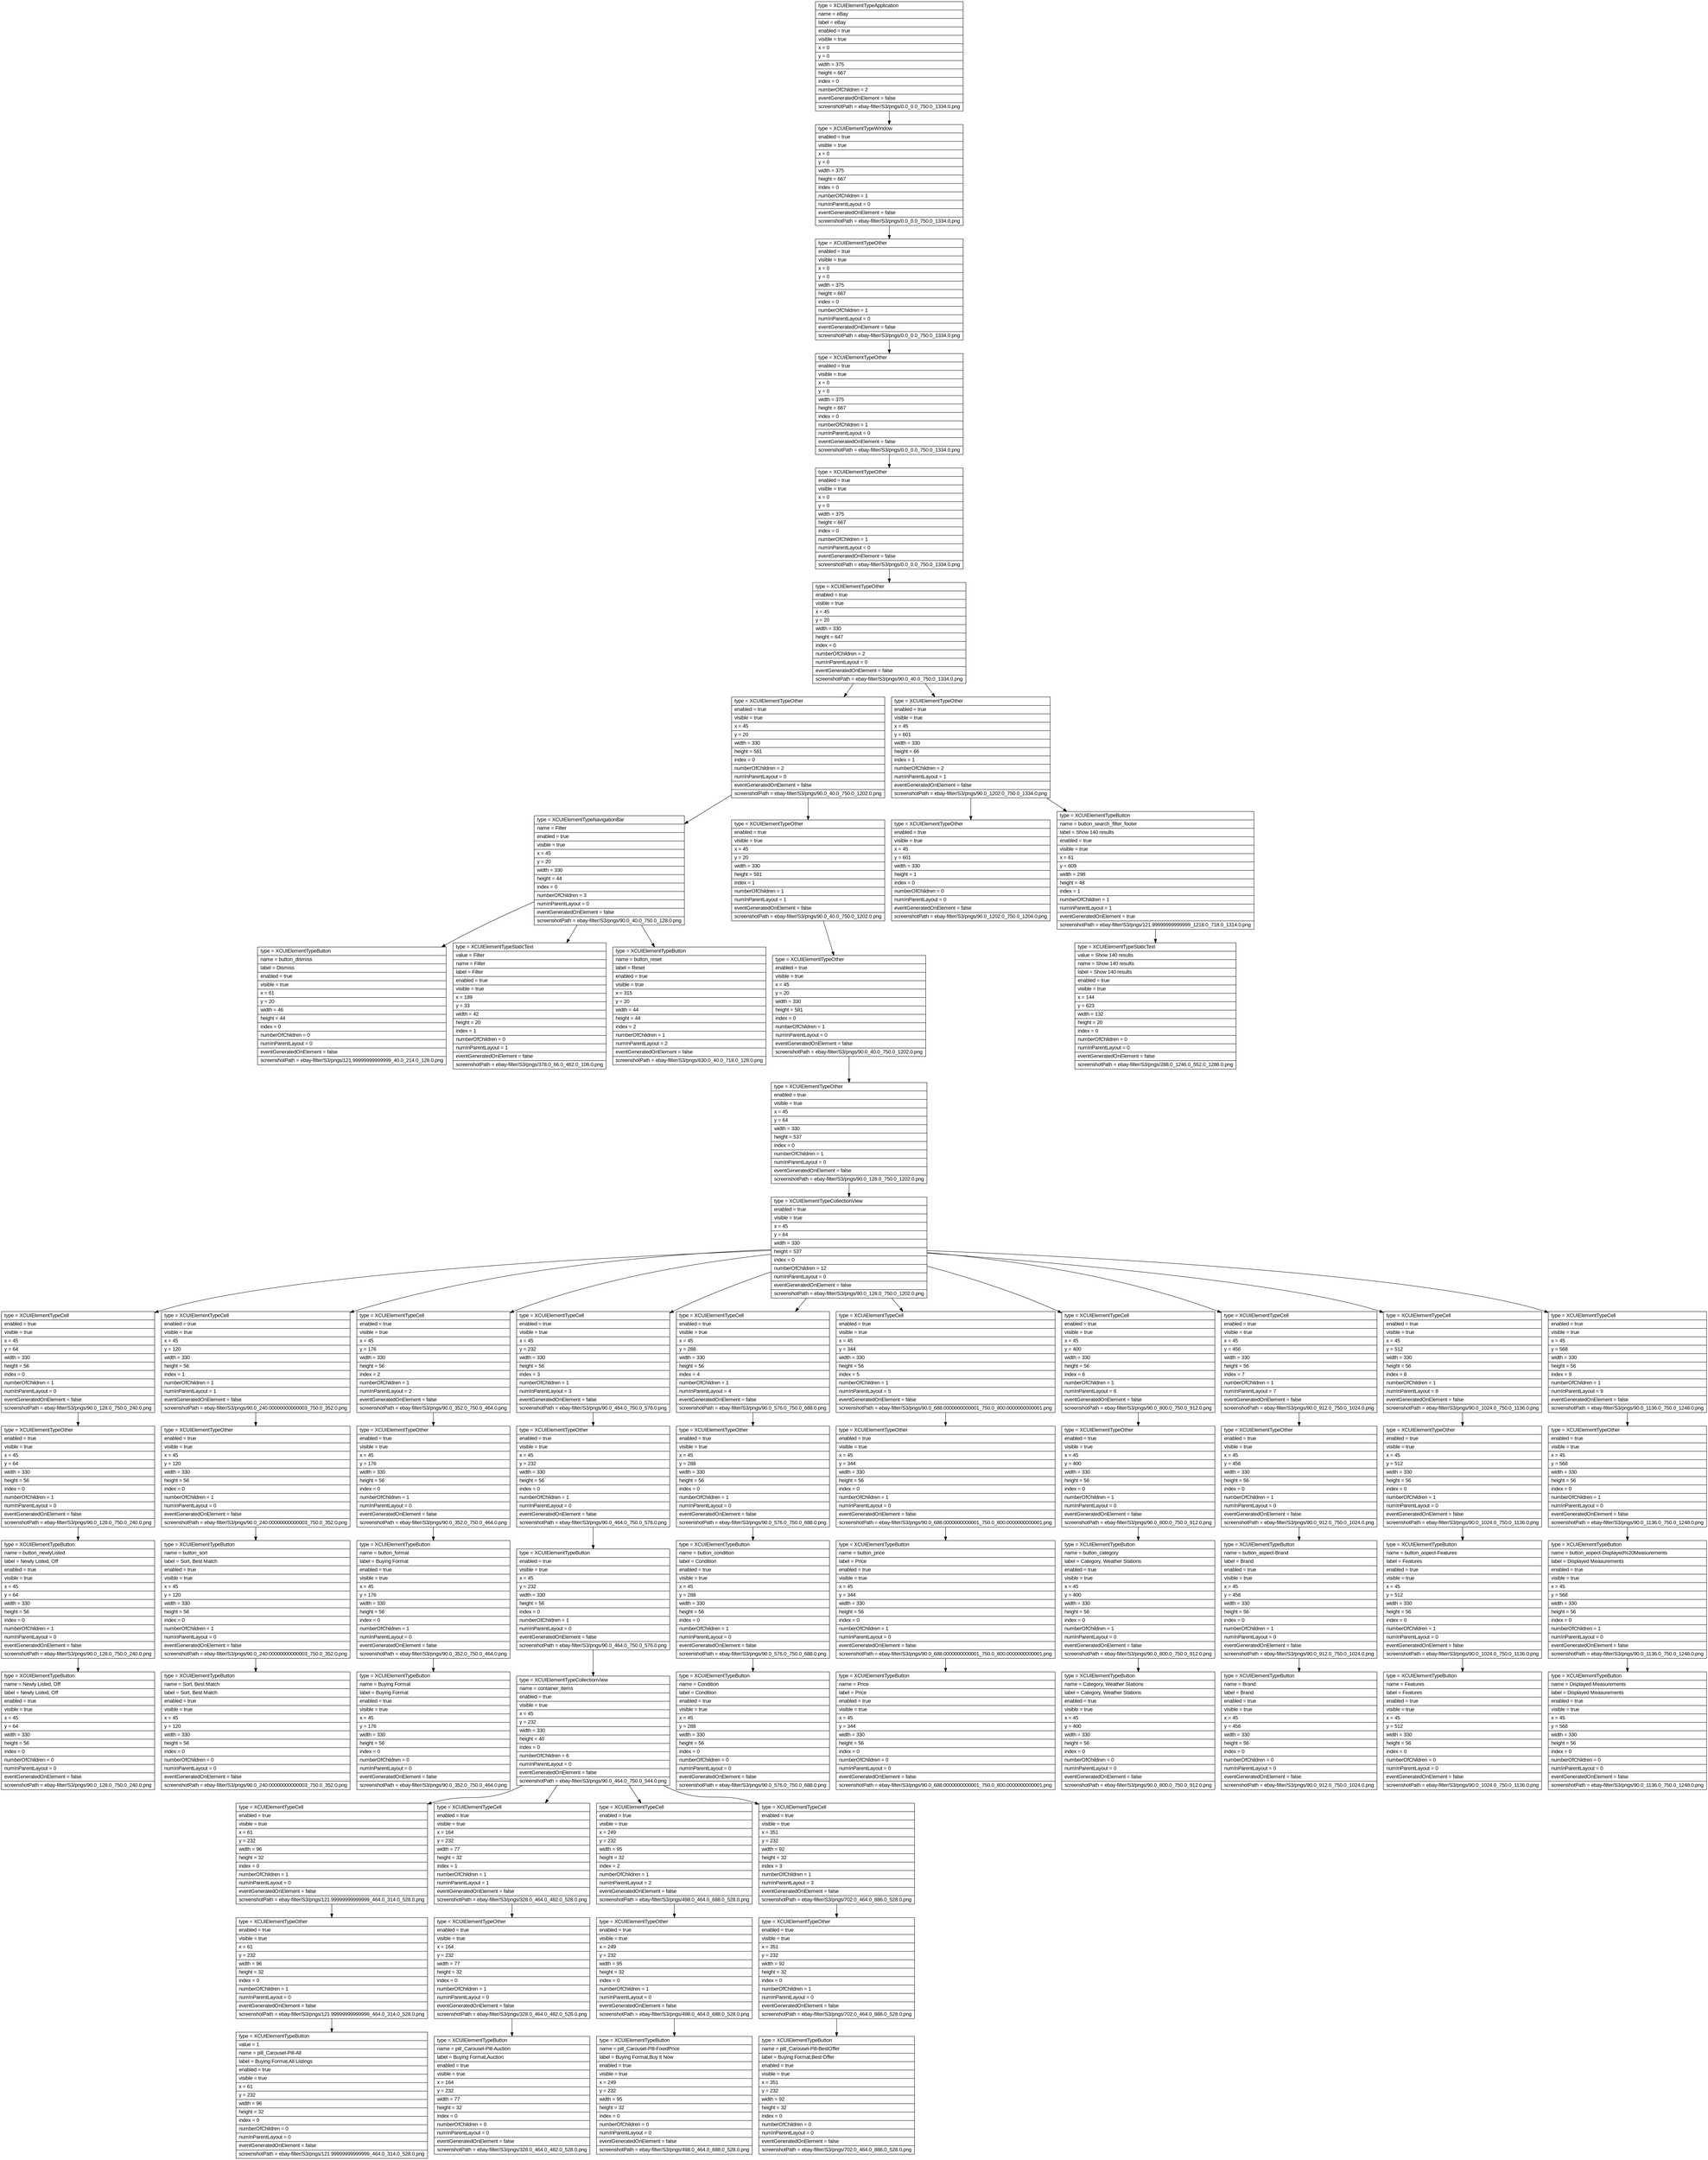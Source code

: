 digraph Layout {

	node [shape=record fontname=Arial];

	0	[label="{type = XCUIElementTypeApplication\l|name = eBay\l|label = eBay\l|enabled = true\l|visible = true\l|x = 0\l|y = 0\l|width = 375\l|height = 667\l|index = 0\l|numberOfChildren = 2\l|eventGeneratedOnElement = false \l|screenshotPath = ebay-filter/S3/pngs/0.0_0.0_750.0_1334.0.png\l}"]
	1	[label="{type = XCUIElementTypeWindow\l|enabled = true\l|visible = true\l|x = 0\l|y = 0\l|width = 375\l|height = 667\l|index = 0\l|numberOfChildren = 1\l|numInParentLayout = 0\l|eventGeneratedOnElement = false \l|screenshotPath = ebay-filter/S3/pngs/0.0_0.0_750.0_1334.0.png\l}"]
	2	[label="{type = XCUIElementTypeOther\l|enabled = true\l|visible = true\l|x = 0\l|y = 0\l|width = 375\l|height = 667\l|index = 0\l|numberOfChildren = 1\l|numInParentLayout = 0\l|eventGeneratedOnElement = false \l|screenshotPath = ebay-filter/S3/pngs/0.0_0.0_750.0_1334.0.png\l}"]
	3	[label="{type = XCUIElementTypeOther\l|enabled = true\l|visible = true\l|x = 0\l|y = 0\l|width = 375\l|height = 667\l|index = 0\l|numberOfChildren = 1\l|numInParentLayout = 0\l|eventGeneratedOnElement = false \l|screenshotPath = ebay-filter/S3/pngs/0.0_0.0_750.0_1334.0.png\l}"]
	4	[label="{type = XCUIElementTypeOther\l|enabled = true\l|visible = true\l|x = 0\l|y = 0\l|width = 375\l|height = 667\l|index = 0\l|numberOfChildren = 1\l|numInParentLayout = 0\l|eventGeneratedOnElement = false \l|screenshotPath = ebay-filter/S3/pngs/0.0_0.0_750.0_1334.0.png\l}"]
	5	[label="{type = XCUIElementTypeOther\l|enabled = true\l|visible = true\l|x = 45\l|y = 20\l|width = 330\l|height = 647\l|index = 0\l|numberOfChildren = 2\l|numInParentLayout = 0\l|eventGeneratedOnElement = false \l|screenshotPath = ebay-filter/S3/pngs/90.0_40.0_750.0_1334.0.png\l}"]
	6	[label="{type = XCUIElementTypeOther\l|enabled = true\l|visible = true\l|x = 45\l|y = 20\l|width = 330\l|height = 581\l|index = 0\l|numberOfChildren = 2\l|numInParentLayout = 0\l|eventGeneratedOnElement = false \l|screenshotPath = ebay-filter/S3/pngs/90.0_40.0_750.0_1202.0.png\l}"]
	7	[label="{type = XCUIElementTypeOther\l|enabled = true\l|visible = true\l|x = 45\l|y = 601\l|width = 330\l|height = 66\l|index = 1\l|numberOfChildren = 2\l|numInParentLayout = 1\l|eventGeneratedOnElement = false \l|screenshotPath = ebay-filter/S3/pngs/90.0_1202.0_750.0_1334.0.png\l}"]
	8	[label="{type = XCUIElementTypeNavigationBar\l|name = Filter\l|enabled = true\l|visible = true\l|x = 45\l|y = 20\l|width = 330\l|height = 44\l|index = 0\l|numberOfChildren = 3\l|numInParentLayout = 0\l|eventGeneratedOnElement = false \l|screenshotPath = ebay-filter/S3/pngs/90.0_40.0_750.0_128.0.png\l}"]
	9	[label="{type = XCUIElementTypeOther\l|enabled = true\l|visible = true\l|x = 45\l|y = 20\l|width = 330\l|height = 581\l|index = 1\l|numberOfChildren = 1\l|numInParentLayout = 1\l|eventGeneratedOnElement = false \l|screenshotPath = ebay-filter/S3/pngs/90.0_40.0_750.0_1202.0.png\l}"]
	10	[label="{type = XCUIElementTypeOther\l|enabled = true\l|visible = true\l|x = 45\l|y = 601\l|width = 330\l|height = 1\l|index = 0\l|numberOfChildren = 0\l|numInParentLayout = 0\l|eventGeneratedOnElement = false \l|screenshotPath = ebay-filter/S3/pngs/90.0_1202.0_750.0_1204.0.png\l}"]
	11	[label="{type = XCUIElementTypeButton\l|name = button_search_filter_footer\l|label = Show 140 results\l|enabled = true\l|visible = true\l|x = 61\l|y = 609\l|width = 298\l|height = 48\l|index = 1\l|numberOfChildren = 1\l|numInParentLayout = 1\l|eventGeneratedOnElement = true \l|screenshotPath = ebay-filter/S3/pngs/121.99999999999999_1218.0_718.0_1314.0.png\l}"]
	12	[label="{type = XCUIElementTypeButton\l|name = button_dismiss\l|label = Dismiss\l|enabled = true\l|visible = true\l|x = 61\l|y = 20\l|width = 46\l|height = 44\l|index = 0\l|numberOfChildren = 0\l|numInParentLayout = 0\l|eventGeneratedOnElement = false \l|screenshotPath = ebay-filter/S3/pngs/121.99999999999999_40.0_214.0_128.0.png\l}"]
	13	[label="{type = XCUIElementTypeStaticText\l|value = Filter\l|name = Filter\l|label = Filter\l|enabled = true\l|visible = true\l|x = 189\l|y = 33\l|width = 42\l|height = 20\l|index = 1\l|numberOfChildren = 0\l|numInParentLayout = 1\l|eventGeneratedOnElement = false \l|screenshotPath = ebay-filter/S3/pngs/378.0_66.0_462.0_106.0.png\l}"]
	14	[label="{type = XCUIElementTypeButton\l|name = button_reset\l|label = Reset\l|enabled = true\l|visible = true\l|x = 315\l|y = 20\l|width = 44\l|height = 44\l|index = 2\l|numberOfChildren = 1\l|numInParentLayout = 2\l|eventGeneratedOnElement = false \l|screenshotPath = ebay-filter/S3/pngs/630.0_40.0_718.0_128.0.png\l}"]
	15	[label="{type = XCUIElementTypeOther\l|enabled = true\l|visible = true\l|x = 45\l|y = 20\l|width = 330\l|height = 581\l|index = 0\l|numberOfChildren = 1\l|numInParentLayout = 0\l|eventGeneratedOnElement = false \l|screenshotPath = ebay-filter/S3/pngs/90.0_40.0_750.0_1202.0.png\l}"]
	16	[label="{type = XCUIElementTypeStaticText\l|value = Show 140 results\l|name = Show 140 results\l|label = Show 140 results\l|enabled = true\l|visible = true\l|x = 144\l|y = 623\l|width = 132\l|height = 20\l|index = 0\l|numberOfChildren = 0\l|numInParentLayout = 0\l|eventGeneratedOnElement = false \l|screenshotPath = ebay-filter/S3/pngs/288.0_1246.0_552.0_1286.0.png\l}"]
	17	[label="{type = XCUIElementTypeOther\l|enabled = true\l|visible = true\l|x = 45\l|y = 64\l|width = 330\l|height = 537\l|index = 0\l|numberOfChildren = 1\l|numInParentLayout = 0\l|eventGeneratedOnElement = false \l|screenshotPath = ebay-filter/S3/pngs/90.0_128.0_750.0_1202.0.png\l}"]
	18	[label="{type = XCUIElementTypeCollectionView\l|enabled = true\l|visible = true\l|x = 45\l|y = 64\l|width = 330\l|height = 537\l|index = 0\l|numberOfChildren = 12\l|numInParentLayout = 0\l|eventGeneratedOnElement = false \l|screenshotPath = ebay-filter/S3/pngs/90.0_128.0_750.0_1202.0.png\l}"]
	19	[label="{type = XCUIElementTypeCell\l|enabled = true\l|visible = true\l|x = 45\l|y = 64\l|width = 330\l|height = 56\l|index = 0\l|numberOfChildren = 1\l|numInParentLayout = 0\l|eventGeneratedOnElement = false \l|screenshotPath = ebay-filter/S3/pngs/90.0_128.0_750.0_240.0.png\l}"]
	20	[label="{type = XCUIElementTypeCell\l|enabled = true\l|visible = true\l|x = 45\l|y = 120\l|width = 330\l|height = 56\l|index = 1\l|numberOfChildren = 1\l|numInParentLayout = 1\l|eventGeneratedOnElement = false \l|screenshotPath = ebay-filter/S3/pngs/90.0_240.00000000000003_750.0_352.0.png\l}"]
	21	[label="{type = XCUIElementTypeCell\l|enabled = true\l|visible = true\l|x = 45\l|y = 176\l|width = 330\l|height = 56\l|index = 2\l|numberOfChildren = 1\l|numInParentLayout = 2\l|eventGeneratedOnElement = false \l|screenshotPath = ebay-filter/S3/pngs/90.0_352.0_750.0_464.0.png\l}"]
	22	[label="{type = XCUIElementTypeCell\l|enabled = true\l|visible = true\l|x = 45\l|y = 232\l|width = 330\l|height = 56\l|index = 3\l|numberOfChildren = 1\l|numInParentLayout = 3\l|eventGeneratedOnElement = false \l|screenshotPath = ebay-filter/S3/pngs/90.0_464.0_750.0_576.0.png\l}"]
	23	[label="{type = XCUIElementTypeCell\l|enabled = true\l|visible = true\l|x = 45\l|y = 288\l|width = 330\l|height = 56\l|index = 4\l|numberOfChildren = 1\l|numInParentLayout = 4\l|eventGeneratedOnElement = false \l|screenshotPath = ebay-filter/S3/pngs/90.0_576.0_750.0_688.0.png\l}"]
	24	[label="{type = XCUIElementTypeCell\l|enabled = true\l|visible = true\l|x = 45\l|y = 344\l|width = 330\l|height = 56\l|index = 5\l|numberOfChildren = 1\l|numInParentLayout = 5\l|eventGeneratedOnElement = false \l|screenshotPath = ebay-filter/S3/pngs/90.0_688.0000000000001_750.0_800.0000000000001.png\l}"]
	25	[label="{type = XCUIElementTypeCell\l|enabled = true\l|visible = true\l|x = 45\l|y = 400\l|width = 330\l|height = 56\l|index = 6\l|numberOfChildren = 1\l|numInParentLayout = 6\l|eventGeneratedOnElement = false \l|screenshotPath = ebay-filter/S3/pngs/90.0_800.0_750.0_912.0.png\l}"]
	26	[label="{type = XCUIElementTypeCell\l|enabled = true\l|visible = true\l|x = 45\l|y = 456\l|width = 330\l|height = 56\l|index = 7\l|numberOfChildren = 1\l|numInParentLayout = 7\l|eventGeneratedOnElement = false \l|screenshotPath = ebay-filter/S3/pngs/90.0_912.0_750.0_1024.0.png\l}"]
	27	[label="{type = XCUIElementTypeCell\l|enabled = true\l|visible = true\l|x = 45\l|y = 512\l|width = 330\l|height = 56\l|index = 8\l|numberOfChildren = 1\l|numInParentLayout = 8\l|eventGeneratedOnElement = false \l|screenshotPath = ebay-filter/S3/pngs/90.0_1024.0_750.0_1136.0.png\l}"]
	28	[label="{type = XCUIElementTypeCell\l|enabled = true\l|visible = true\l|x = 45\l|y = 568\l|width = 330\l|height = 56\l|index = 9\l|numberOfChildren = 1\l|numInParentLayout = 9\l|eventGeneratedOnElement = false \l|screenshotPath = ebay-filter/S3/pngs/90.0_1136.0_750.0_1248.0.png\l}"]
	29	[label="{type = XCUIElementTypeOther\l|enabled = true\l|visible = true\l|x = 45\l|y = 64\l|width = 330\l|height = 56\l|index = 0\l|numberOfChildren = 1\l|numInParentLayout = 0\l|eventGeneratedOnElement = false \l|screenshotPath = ebay-filter/S3/pngs/90.0_128.0_750.0_240.0.png\l}"]
	30	[label="{type = XCUIElementTypeOther\l|enabled = true\l|visible = true\l|x = 45\l|y = 120\l|width = 330\l|height = 56\l|index = 0\l|numberOfChildren = 1\l|numInParentLayout = 0\l|eventGeneratedOnElement = false \l|screenshotPath = ebay-filter/S3/pngs/90.0_240.00000000000003_750.0_352.0.png\l}"]
	31	[label="{type = XCUIElementTypeOther\l|enabled = true\l|visible = true\l|x = 45\l|y = 176\l|width = 330\l|height = 56\l|index = 0\l|numberOfChildren = 1\l|numInParentLayout = 0\l|eventGeneratedOnElement = false \l|screenshotPath = ebay-filter/S3/pngs/90.0_352.0_750.0_464.0.png\l}"]
	32	[label="{type = XCUIElementTypeOther\l|enabled = true\l|visible = true\l|x = 45\l|y = 232\l|width = 330\l|height = 56\l|index = 0\l|numberOfChildren = 1\l|numInParentLayout = 0\l|eventGeneratedOnElement = false \l|screenshotPath = ebay-filter/S3/pngs/90.0_464.0_750.0_576.0.png\l}"]
	33	[label="{type = XCUIElementTypeOther\l|enabled = true\l|visible = true\l|x = 45\l|y = 288\l|width = 330\l|height = 56\l|index = 0\l|numberOfChildren = 1\l|numInParentLayout = 0\l|eventGeneratedOnElement = false \l|screenshotPath = ebay-filter/S3/pngs/90.0_576.0_750.0_688.0.png\l}"]
	34	[label="{type = XCUIElementTypeOther\l|enabled = true\l|visible = true\l|x = 45\l|y = 344\l|width = 330\l|height = 56\l|index = 0\l|numberOfChildren = 1\l|numInParentLayout = 0\l|eventGeneratedOnElement = false \l|screenshotPath = ebay-filter/S3/pngs/90.0_688.0000000000001_750.0_800.0000000000001.png\l}"]
	35	[label="{type = XCUIElementTypeOther\l|enabled = true\l|visible = true\l|x = 45\l|y = 400\l|width = 330\l|height = 56\l|index = 0\l|numberOfChildren = 1\l|numInParentLayout = 0\l|eventGeneratedOnElement = false \l|screenshotPath = ebay-filter/S3/pngs/90.0_800.0_750.0_912.0.png\l}"]
	36	[label="{type = XCUIElementTypeOther\l|enabled = true\l|visible = true\l|x = 45\l|y = 456\l|width = 330\l|height = 56\l|index = 0\l|numberOfChildren = 1\l|numInParentLayout = 0\l|eventGeneratedOnElement = false \l|screenshotPath = ebay-filter/S3/pngs/90.0_912.0_750.0_1024.0.png\l}"]
	37	[label="{type = XCUIElementTypeOther\l|enabled = true\l|visible = true\l|x = 45\l|y = 512\l|width = 330\l|height = 56\l|index = 0\l|numberOfChildren = 1\l|numInParentLayout = 0\l|eventGeneratedOnElement = false \l|screenshotPath = ebay-filter/S3/pngs/90.0_1024.0_750.0_1136.0.png\l}"]
	38	[label="{type = XCUIElementTypeOther\l|enabled = true\l|visible = true\l|x = 45\l|y = 568\l|width = 330\l|height = 56\l|index = 0\l|numberOfChildren = 1\l|numInParentLayout = 0\l|eventGeneratedOnElement = false \l|screenshotPath = ebay-filter/S3/pngs/90.0_1136.0_750.0_1248.0.png\l}"]
	39	[label="{type = XCUIElementTypeButton\l|name = button_newlyListed\l|label = Newly Listed, Off\l|enabled = true\l|visible = true\l|x = 45\l|y = 64\l|width = 330\l|height = 56\l|index = 0\l|numberOfChildren = 1\l|numInParentLayout = 0\l|eventGeneratedOnElement = false \l|screenshotPath = ebay-filter/S3/pngs/90.0_128.0_750.0_240.0.png\l}"]
	40	[label="{type = XCUIElementTypeButton\l|name = button_sort\l|label = Sort, Best Match\l|enabled = true\l|visible = true\l|x = 45\l|y = 120\l|width = 330\l|height = 56\l|index = 0\l|numberOfChildren = 1\l|numInParentLayout = 0\l|eventGeneratedOnElement = false \l|screenshotPath = ebay-filter/S3/pngs/90.0_240.00000000000003_750.0_352.0.png\l}"]
	41	[label="{type = XCUIElementTypeButton\l|name = button_format\l|label = Buying Format\l|enabled = true\l|visible = true\l|x = 45\l|y = 176\l|width = 330\l|height = 56\l|index = 0\l|numberOfChildren = 1\l|numInParentLayout = 0\l|eventGeneratedOnElement = false \l|screenshotPath = ebay-filter/S3/pngs/90.0_352.0_750.0_464.0.png\l}"]
	42	[label="{type = XCUIElementTypeButton\l|enabled = true\l|visible = true\l|x = 45\l|y = 232\l|width = 330\l|height = 56\l|index = 0\l|numberOfChildren = 1\l|numInParentLayout = 0\l|eventGeneratedOnElement = false \l|screenshotPath = ebay-filter/S3/pngs/90.0_464.0_750.0_576.0.png\l}"]
	43	[label="{type = XCUIElementTypeButton\l|name = button_condition\l|label = Condition\l|enabled = true\l|visible = true\l|x = 45\l|y = 288\l|width = 330\l|height = 56\l|index = 0\l|numberOfChildren = 1\l|numInParentLayout = 0\l|eventGeneratedOnElement = false \l|screenshotPath = ebay-filter/S3/pngs/90.0_576.0_750.0_688.0.png\l}"]
	44	[label="{type = XCUIElementTypeButton\l|name = button_price\l|label = Price\l|enabled = true\l|visible = true\l|x = 45\l|y = 344\l|width = 330\l|height = 56\l|index = 0\l|numberOfChildren = 1\l|numInParentLayout = 0\l|eventGeneratedOnElement = false \l|screenshotPath = ebay-filter/S3/pngs/90.0_688.0000000000001_750.0_800.0000000000001.png\l}"]
	45	[label="{type = XCUIElementTypeButton\l|name = button_category\l|label = Category, Weather Stations\l|enabled = true\l|visible = true\l|x = 45\l|y = 400\l|width = 330\l|height = 56\l|index = 0\l|numberOfChildren = 1\l|numInParentLayout = 0\l|eventGeneratedOnElement = false \l|screenshotPath = ebay-filter/S3/pngs/90.0_800.0_750.0_912.0.png\l}"]
	46	[label="{type = XCUIElementTypeButton\l|name = button_aspect-Brand\l|label = Brand\l|enabled = true\l|visible = true\l|x = 45\l|y = 456\l|width = 330\l|height = 56\l|index = 0\l|numberOfChildren = 1\l|numInParentLayout = 0\l|eventGeneratedOnElement = false \l|screenshotPath = ebay-filter/S3/pngs/90.0_912.0_750.0_1024.0.png\l}"]
	47	[label="{type = XCUIElementTypeButton\l|name = button_aspect-Features\l|label = Features\l|enabled = true\l|visible = true\l|x = 45\l|y = 512\l|width = 330\l|height = 56\l|index = 0\l|numberOfChildren = 1\l|numInParentLayout = 0\l|eventGeneratedOnElement = false \l|screenshotPath = ebay-filter/S3/pngs/90.0_1024.0_750.0_1136.0.png\l}"]
	48	[label="{type = XCUIElementTypeButton\l|name = button_aspect-Displayed%20Measurements\l|label = Displayed Measurements\l|enabled = true\l|visible = true\l|x = 45\l|y = 568\l|width = 330\l|height = 56\l|index = 0\l|numberOfChildren = 1\l|numInParentLayout = 0\l|eventGeneratedOnElement = false \l|screenshotPath = ebay-filter/S3/pngs/90.0_1136.0_750.0_1248.0.png\l}"]
	49	[label="{type = XCUIElementTypeButton\l|name = Newly Listed, Off\l|label = Newly Listed, Off\l|enabled = true\l|visible = true\l|x = 45\l|y = 64\l|width = 330\l|height = 56\l|index = 0\l|numberOfChildren = 0\l|numInParentLayout = 0\l|eventGeneratedOnElement = false \l|screenshotPath = ebay-filter/S3/pngs/90.0_128.0_750.0_240.0.png\l}"]
	50	[label="{type = XCUIElementTypeButton\l|name = Sort, Best Match\l|label = Sort, Best Match\l|enabled = true\l|visible = true\l|x = 45\l|y = 120\l|width = 330\l|height = 56\l|index = 0\l|numberOfChildren = 0\l|numInParentLayout = 0\l|eventGeneratedOnElement = false \l|screenshotPath = ebay-filter/S3/pngs/90.0_240.00000000000003_750.0_352.0.png\l}"]
	51	[label="{type = XCUIElementTypeButton\l|name = Buying Format\l|label = Buying Format\l|enabled = true\l|visible = true\l|x = 45\l|y = 176\l|width = 330\l|height = 56\l|index = 0\l|numberOfChildren = 0\l|numInParentLayout = 0\l|eventGeneratedOnElement = false \l|screenshotPath = ebay-filter/S3/pngs/90.0_352.0_750.0_464.0.png\l}"]
	52	[label="{type = XCUIElementTypeCollectionView\l|name = container_items\l|enabled = true\l|visible = true\l|x = 45\l|y = 232\l|width = 330\l|height = 40\l|index = 0\l|numberOfChildren = 6\l|numInParentLayout = 0\l|eventGeneratedOnElement = false \l|screenshotPath = ebay-filter/S3/pngs/90.0_464.0_750.0_544.0.png\l}"]
	53	[label="{type = XCUIElementTypeButton\l|name = Condition\l|label = Condition\l|enabled = true\l|visible = true\l|x = 45\l|y = 288\l|width = 330\l|height = 56\l|index = 0\l|numberOfChildren = 0\l|numInParentLayout = 0\l|eventGeneratedOnElement = false \l|screenshotPath = ebay-filter/S3/pngs/90.0_576.0_750.0_688.0.png\l}"]
	54	[label="{type = XCUIElementTypeButton\l|name = Price\l|label = Price\l|enabled = true\l|visible = true\l|x = 45\l|y = 344\l|width = 330\l|height = 56\l|index = 0\l|numberOfChildren = 0\l|numInParentLayout = 0\l|eventGeneratedOnElement = false \l|screenshotPath = ebay-filter/S3/pngs/90.0_688.0000000000001_750.0_800.0000000000001.png\l}"]
	55	[label="{type = XCUIElementTypeButton\l|name = Category, Weather Stations\l|label = Category, Weather Stations\l|enabled = true\l|visible = true\l|x = 45\l|y = 400\l|width = 330\l|height = 56\l|index = 0\l|numberOfChildren = 0\l|numInParentLayout = 0\l|eventGeneratedOnElement = false \l|screenshotPath = ebay-filter/S3/pngs/90.0_800.0_750.0_912.0.png\l}"]
	56	[label="{type = XCUIElementTypeButton\l|name = Brand\l|label = Brand\l|enabled = true\l|visible = true\l|x = 45\l|y = 456\l|width = 330\l|height = 56\l|index = 0\l|numberOfChildren = 0\l|numInParentLayout = 0\l|eventGeneratedOnElement = false \l|screenshotPath = ebay-filter/S3/pngs/90.0_912.0_750.0_1024.0.png\l}"]
	57	[label="{type = XCUIElementTypeButton\l|name = Features\l|label = Features\l|enabled = true\l|visible = true\l|x = 45\l|y = 512\l|width = 330\l|height = 56\l|index = 0\l|numberOfChildren = 0\l|numInParentLayout = 0\l|eventGeneratedOnElement = false \l|screenshotPath = ebay-filter/S3/pngs/90.0_1024.0_750.0_1136.0.png\l}"]
	58	[label="{type = XCUIElementTypeButton\l|name = Displayed Measurements\l|label = Displayed Measurements\l|enabled = true\l|visible = true\l|x = 45\l|y = 568\l|width = 330\l|height = 56\l|index = 0\l|numberOfChildren = 0\l|numInParentLayout = 0\l|eventGeneratedOnElement = false \l|screenshotPath = ebay-filter/S3/pngs/90.0_1136.0_750.0_1248.0.png\l}"]
	59	[label="{type = XCUIElementTypeCell\l|enabled = true\l|visible = true\l|x = 61\l|y = 232\l|width = 96\l|height = 32\l|index = 0\l|numberOfChildren = 1\l|numInParentLayout = 0\l|eventGeneratedOnElement = false \l|screenshotPath = ebay-filter/S3/pngs/121.99999999999999_464.0_314.0_528.0.png\l}"]
	60	[label="{type = XCUIElementTypeCell\l|enabled = true\l|visible = true\l|x = 164\l|y = 232\l|width = 77\l|height = 32\l|index = 1\l|numberOfChildren = 1\l|numInParentLayout = 1\l|eventGeneratedOnElement = false \l|screenshotPath = ebay-filter/S3/pngs/328.0_464.0_482.0_528.0.png\l}"]
	61	[label="{type = XCUIElementTypeCell\l|enabled = true\l|visible = true\l|x = 249\l|y = 232\l|width = 95\l|height = 32\l|index = 2\l|numberOfChildren = 1\l|numInParentLayout = 2\l|eventGeneratedOnElement = false \l|screenshotPath = ebay-filter/S3/pngs/498.0_464.0_688.0_528.0.png\l}"]
	62	[label="{type = XCUIElementTypeCell\l|enabled = true\l|visible = true\l|x = 351\l|y = 232\l|width = 92\l|height = 32\l|index = 3\l|numberOfChildren = 1\l|numInParentLayout = 3\l|eventGeneratedOnElement = false \l|screenshotPath = ebay-filter/S3/pngs/702.0_464.0_886.0_528.0.png\l}"]
	63	[label="{type = XCUIElementTypeOther\l|enabled = true\l|visible = true\l|x = 61\l|y = 232\l|width = 96\l|height = 32\l|index = 0\l|numberOfChildren = 1\l|numInParentLayout = 0\l|eventGeneratedOnElement = false \l|screenshotPath = ebay-filter/S3/pngs/121.99999999999999_464.0_314.0_528.0.png\l}"]
	64	[label="{type = XCUIElementTypeOther\l|enabled = true\l|visible = true\l|x = 164\l|y = 232\l|width = 77\l|height = 32\l|index = 0\l|numberOfChildren = 1\l|numInParentLayout = 0\l|eventGeneratedOnElement = false \l|screenshotPath = ebay-filter/S3/pngs/328.0_464.0_482.0_528.0.png\l}"]
	65	[label="{type = XCUIElementTypeOther\l|enabled = true\l|visible = true\l|x = 249\l|y = 232\l|width = 95\l|height = 32\l|index = 0\l|numberOfChildren = 1\l|numInParentLayout = 0\l|eventGeneratedOnElement = false \l|screenshotPath = ebay-filter/S3/pngs/498.0_464.0_688.0_528.0.png\l}"]
	66	[label="{type = XCUIElementTypeOther\l|enabled = true\l|visible = true\l|x = 351\l|y = 232\l|width = 92\l|height = 32\l|index = 0\l|numberOfChildren = 1\l|numInParentLayout = 0\l|eventGeneratedOnElement = false \l|screenshotPath = ebay-filter/S3/pngs/702.0_464.0_886.0_528.0.png\l}"]
	67	[label="{type = XCUIElementTypeButton\l|value = 1\l|name = pill_Carousel-Pill-All\l|label = Buying Format,All Listings\l|enabled = true\l|visible = true\l|x = 61\l|y = 232\l|width = 96\l|height = 32\l|index = 0\l|numberOfChildren = 0\l|numInParentLayout = 0\l|eventGeneratedOnElement = false \l|screenshotPath = ebay-filter/S3/pngs/121.99999999999999_464.0_314.0_528.0.png\l}"]
	68	[label="{type = XCUIElementTypeButton\l|name = pill_Carousel-Pill-Auction\l|label = Buying Format,Auction\l|enabled = true\l|visible = true\l|x = 164\l|y = 232\l|width = 77\l|height = 32\l|index = 0\l|numberOfChildren = 0\l|numInParentLayout = 0\l|eventGeneratedOnElement = false \l|screenshotPath = ebay-filter/S3/pngs/328.0_464.0_482.0_528.0.png\l}"]
	69	[label="{type = XCUIElementTypeButton\l|name = pill_Carousel-Pill-FixedPrice\l|label = Buying Format,Buy It Now\l|enabled = true\l|visible = true\l|x = 249\l|y = 232\l|width = 95\l|height = 32\l|index = 0\l|numberOfChildren = 0\l|numInParentLayout = 0\l|eventGeneratedOnElement = false \l|screenshotPath = ebay-filter/S3/pngs/498.0_464.0_688.0_528.0.png\l}"]
	70	[label="{type = XCUIElementTypeButton\l|name = pill_Carousel-Pill-BestOffer\l|label = Buying Format,Best Offer\l|enabled = true\l|visible = true\l|x = 351\l|y = 232\l|width = 92\l|height = 32\l|index = 0\l|numberOfChildren = 0\l|numInParentLayout = 0\l|eventGeneratedOnElement = false \l|screenshotPath = ebay-filter/S3/pngs/702.0_464.0_886.0_528.0.png\l}"]


	0 -> 1
	1 -> 2
	2 -> 3
	3 -> 4
	4 -> 5
	5 -> 6
	5 -> 7
	6 -> 8
	6 -> 9
	7 -> 10
	7 -> 11
	8 -> 12
	8 -> 13
	8 -> 14
	9 -> 15
	11 -> 16
	15 -> 17
	17 -> 18
	18 -> 19
	18 -> 20
	18 -> 21
	18 -> 22
	18 -> 23
	18 -> 24
	18 -> 25
	18 -> 26
	18 -> 27
	18 -> 28
	19 -> 29
	20 -> 30
	21 -> 31
	22 -> 32
	23 -> 33
	24 -> 34
	25 -> 35
	26 -> 36
	27 -> 37
	28 -> 38
	29 -> 39
	30 -> 40
	31 -> 41
	32 -> 42
	33 -> 43
	34 -> 44
	35 -> 45
	36 -> 46
	37 -> 47
	38 -> 48
	39 -> 49
	40 -> 50
	41 -> 51
	42 -> 52
	43 -> 53
	44 -> 54
	45 -> 55
	46 -> 56
	47 -> 57
	48 -> 58
	52 -> 59
	52 -> 60
	52 -> 61
	52 -> 62
	59 -> 63
	60 -> 64
	61 -> 65
	62 -> 66
	63 -> 67
	64 -> 68
	65 -> 69
	66 -> 70


}